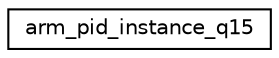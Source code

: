 digraph "Graphical Class Hierarchy"
{
 // LATEX_PDF_SIZE
  edge [fontname="Helvetica",fontsize="10",labelfontname="Helvetica",labelfontsize="10"];
  node [fontname="Helvetica",fontsize="10",shape=record];
  rankdir="LR";
  Node0 [label="arm_pid_instance_q15",height=0.2,width=0.4,color="black", fillcolor="white", style="filled",URL="$structarm__pid__instance__q15.html",tooltip="Instance structure for the Q15 PID Control."];
}
